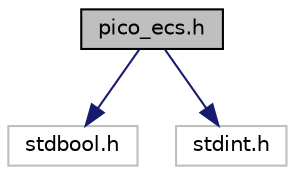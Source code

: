 digraph "pico_ecs.h"
{
 // LATEX_PDF_SIZE
  edge [fontname="Helvetica",fontsize="10",labelfontname="Helvetica",labelfontsize="10"];
  node [fontname="Helvetica",fontsize="10",shape=record];
  Node1 [label="pico_ecs.h",height=0.2,width=0.4,color="black", fillcolor="grey75", style="filled", fontcolor="black",tooltip="A pure and simple ECS written in C99."];
  Node1 -> Node2 [color="midnightblue",fontsize="10",style="solid",fontname="Helvetica"];
  Node2 [label="stdbool.h",height=0.2,width=0.4,color="grey75", fillcolor="white", style="filled",tooltip=" "];
  Node1 -> Node3 [color="midnightblue",fontsize="10",style="solid",fontname="Helvetica"];
  Node3 [label="stdint.h",height=0.2,width=0.4,color="grey75", fillcolor="white", style="filled",tooltip=" "];
}
